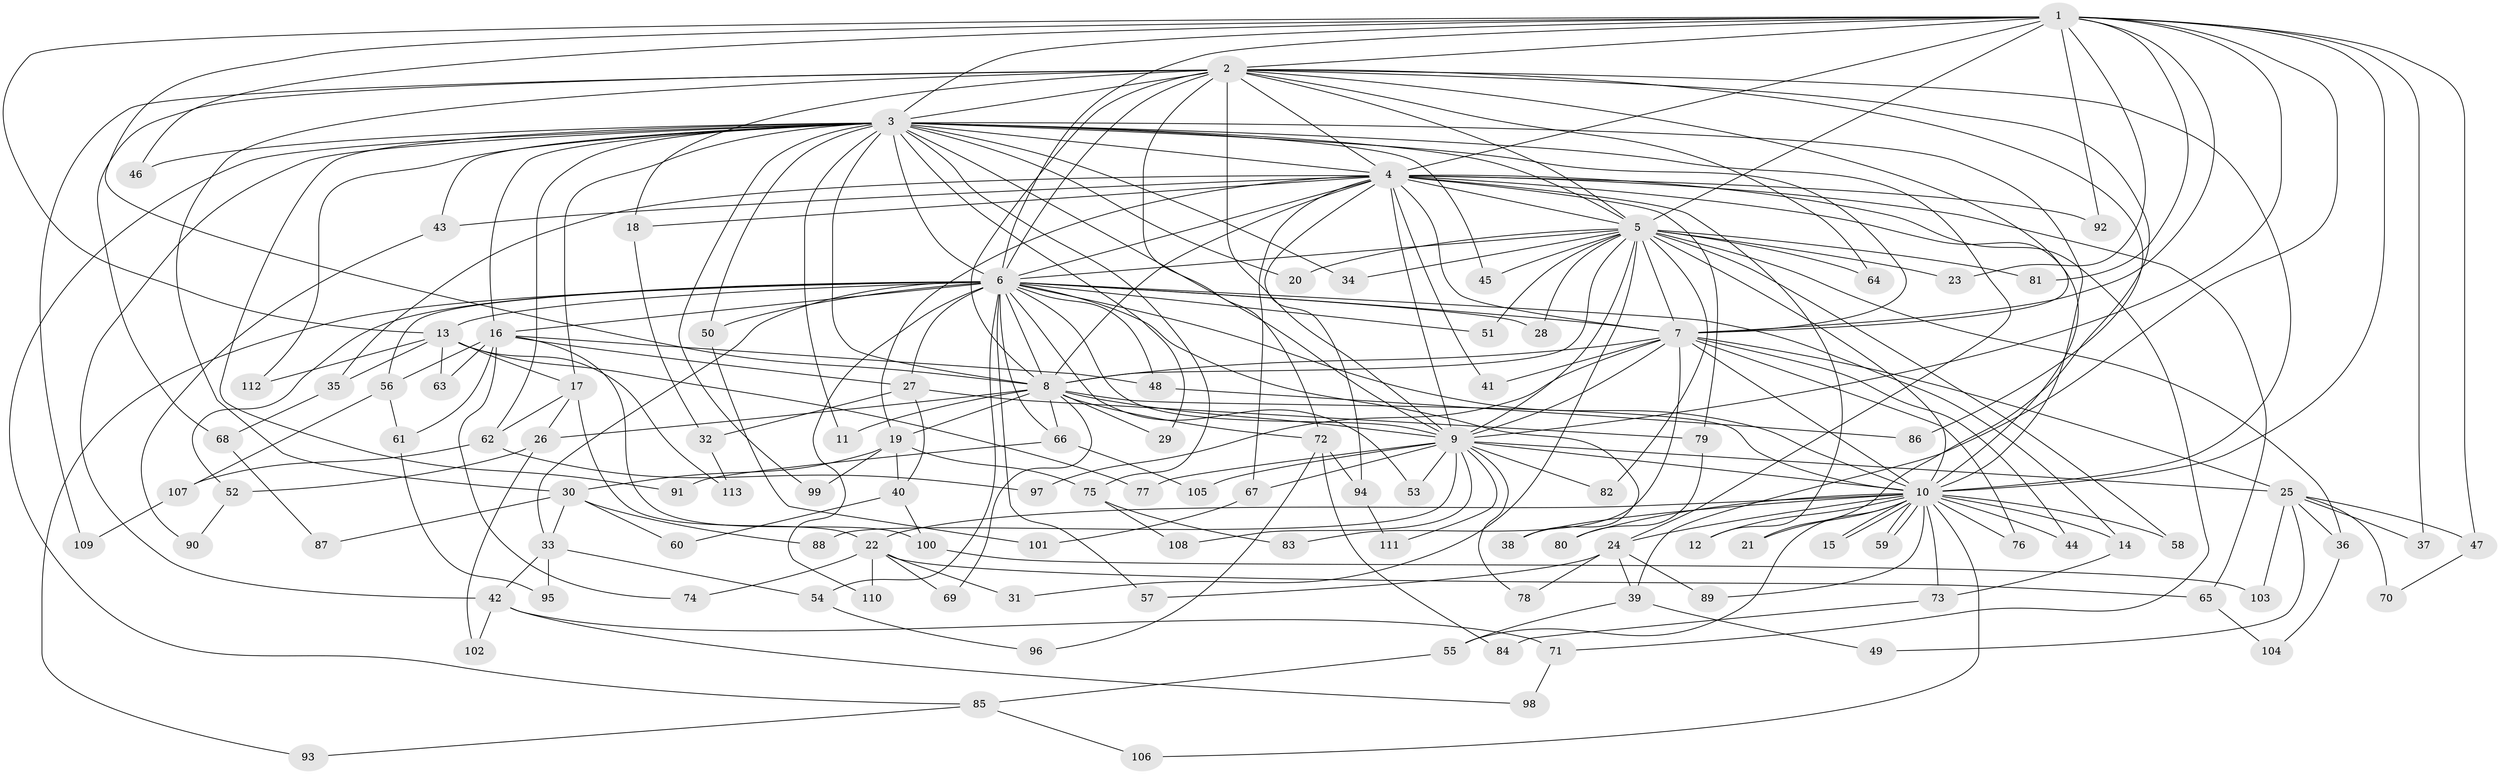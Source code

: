 // Generated by graph-tools (version 1.1) at 2025/01/03/09/25 03:01:36]
// undirected, 113 vertices, 251 edges
graph export_dot {
graph [start="1"]
  node [color=gray90,style=filled];
  1;
  2;
  3;
  4;
  5;
  6;
  7;
  8;
  9;
  10;
  11;
  12;
  13;
  14;
  15;
  16;
  17;
  18;
  19;
  20;
  21;
  22;
  23;
  24;
  25;
  26;
  27;
  28;
  29;
  30;
  31;
  32;
  33;
  34;
  35;
  36;
  37;
  38;
  39;
  40;
  41;
  42;
  43;
  44;
  45;
  46;
  47;
  48;
  49;
  50;
  51;
  52;
  53;
  54;
  55;
  56;
  57;
  58;
  59;
  60;
  61;
  62;
  63;
  64;
  65;
  66;
  67;
  68;
  69;
  70;
  71;
  72;
  73;
  74;
  75;
  76;
  77;
  78;
  79;
  80;
  81;
  82;
  83;
  84;
  85;
  86;
  87;
  88;
  89;
  90;
  91;
  92;
  93;
  94;
  95;
  96;
  97;
  98;
  99;
  100;
  101;
  102;
  103;
  104;
  105;
  106;
  107;
  108;
  109;
  110;
  111;
  112;
  113;
  1 -- 2;
  1 -- 3;
  1 -- 4;
  1 -- 5;
  1 -- 6;
  1 -- 7;
  1 -- 8;
  1 -- 9;
  1 -- 10;
  1 -- 13;
  1 -- 23;
  1 -- 37;
  1 -- 39;
  1 -- 46;
  1 -- 47;
  1 -- 81;
  1 -- 92;
  2 -- 3;
  2 -- 4;
  2 -- 5;
  2 -- 6;
  2 -- 7;
  2 -- 8;
  2 -- 9;
  2 -- 10;
  2 -- 18;
  2 -- 21;
  2 -- 30;
  2 -- 64;
  2 -- 68;
  2 -- 72;
  2 -- 86;
  2 -- 109;
  3 -- 4;
  3 -- 5;
  3 -- 6;
  3 -- 7;
  3 -- 8;
  3 -- 9;
  3 -- 10;
  3 -- 11;
  3 -- 16;
  3 -- 17;
  3 -- 20;
  3 -- 24;
  3 -- 29;
  3 -- 34;
  3 -- 42;
  3 -- 43;
  3 -- 45;
  3 -- 46;
  3 -- 50;
  3 -- 62;
  3 -- 75;
  3 -- 85;
  3 -- 91;
  3 -- 99;
  3 -- 112;
  4 -- 5;
  4 -- 6;
  4 -- 7;
  4 -- 8;
  4 -- 9;
  4 -- 10;
  4 -- 12;
  4 -- 18;
  4 -- 19;
  4 -- 35;
  4 -- 41;
  4 -- 43;
  4 -- 65;
  4 -- 67;
  4 -- 71;
  4 -- 79;
  4 -- 92;
  4 -- 94;
  5 -- 6;
  5 -- 7;
  5 -- 8;
  5 -- 9;
  5 -- 10;
  5 -- 20;
  5 -- 23;
  5 -- 28;
  5 -- 31;
  5 -- 34;
  5 -- 36;
  5 -- 45;
  5 -- 51;
  5 -- 58;
  5 -- 64;
  5 -- 81;
  5 -- 82;
  6 -- 7;
  6 -- 8;
  6 -- 9;
  6 -- 10;
  6 -- 13;
  6 -- 14;
  6 -- 16;
  6 -- 27;
  6 -- 28;
  6 -- 33;
  6 -- 38;
  6 -- 48;
  6 -- 50;
  6 -- 51;
  6 -- 52;
  6 -- 53;
  6 -- 54;
  6 -- 56;
  6 -- 57;
  6 -- 66;
  6 -- 93;
  6 -- 110;
  7 -- 8;
  7 -- 9;
  7 -- 10;
  7 -- 25;
  7 -- 41;
  7 -- 44;
  7 -- 76;
  7 -- 83;
  7 -- 97;
  8 -- 9;
  8 -- 10;
  8 -- 11;
  8 -- 19;
  8 -- 26;
  8 -- 29;
  8 -- 66;
  8 -- 69;
  8 -- 72;
  9 -- 10;
  9 -- 25;
  9 -- 53;
  9 -- 67;
  9 -- 77;
  9 -- 78;
  9 -- 82;
  9 -- 88;
  9 -- 105;
  9 -- 108;
  9 -- 111;
  10 -- 12;
  10 -- 14;
  10 -- 15;
  10 -- 15;
  10 -- 21;
  10 -- 22;
  10 -- 24;
  10 -- 38;
  10 -- 44;
  10 -- 55;
  10 -- 58;
  10 -- 59;
  10 -- 59;
  10 -- 73;
  10 -- 76;
  10 -- 80;
  10 -- 89;
  10 -- 106;
  13 -- 17;
  13 -- 35;
  13 -- 63;
  13 -- 77;
  13 -- 112;
  13 -- 113;
  14 -- 73;
  16 -- 27;
  16 -- 48;
  16 -- 56;
  16 -- 61;
  16 -- 63;
  16 -- 74;
  16 -- 100;
  17 -- 22;
  17 -- 26;
  17 -- 62;
  18 -- 32;
  19 -- 30;
  19 -- 40;
  19 -- 75;
  19 -- 99;
  22 -- 31;
  22 -- 65;
  22 -- 69;
  22 -- 74;
  22 -- 110;
  24 -- 39;
  24 -- 57;
  24 -- 78;
  24 -- 89;
  25 -- 36;
  25 -- 37;
  25 -- 47;
  25 -- 49;
  25 -- 70;
  25 -- 103;
  26 -- 52;
  26 -- 102;
  27 -- 32;
  27 -- 40;
  27 -- 79;
  30 -- 33;
  30 -- 60;
  30 -- 87;
  30 -- 88;
  32 -- 113;
  33 -- 42;
  33 -- 54;
  33 -- 95;
  35 -- 68;
  36 -- 104;
  39 -- 49;
  39 -- 55;
  40 -- 60;
  40 -- 100;
  42 -- 71;
  42 -- 98;
  42 -- 102;
  43 -- 90;
  47 -- 70;
  48 -- 86;
  50 -- 101;
  52 -- 90;
  54 -- 96;
  55 -- 85;
  56 -- 61;
  56 -- 107;
  61 -- 95;
  62 -- 97;
  62 -- 107;
  65 -- 104;
  66 -- 91;
  66 -- 105;
  67 -- 101;
  68 -- 87;
  71 -- 98;
  72 -- 84;
  72 -- 94;
  72 -- 96;
  73 -- 84;
  75 -- 83;
  75 -- 108;
  79 -- 80;
  85 -- 93;
  85 -- 106;
  94 -- 111;
  100 -- 103;
  107 -- 109;
}
